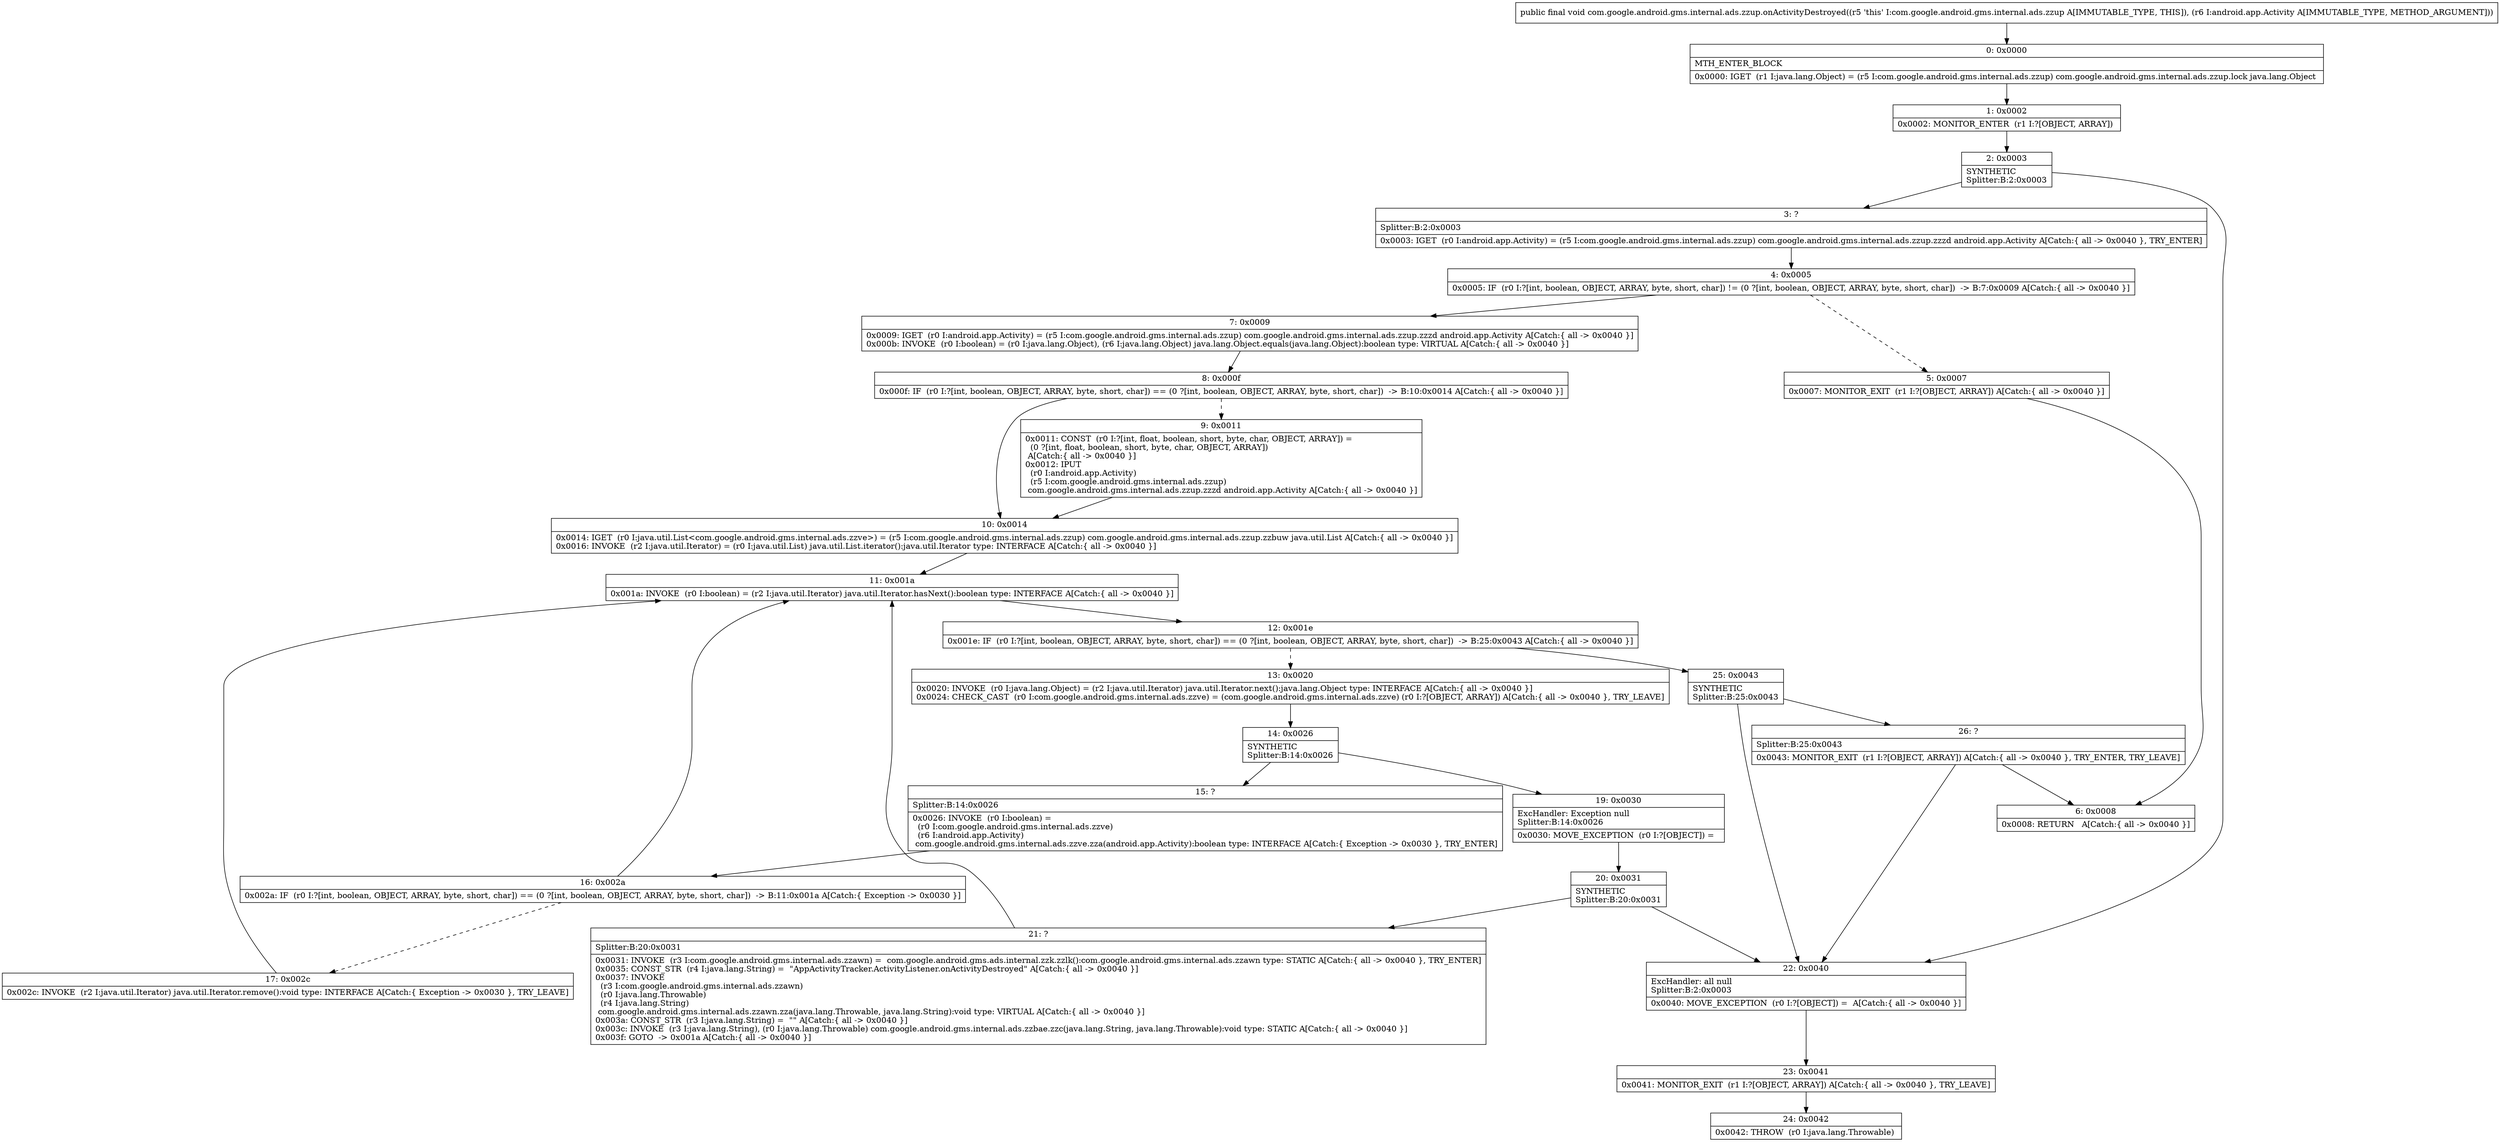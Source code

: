 digraph "CFG forcom.google.android.gms.internal.ads.zzup.onActivityDestroyed(Landroid\/app\/Activity;)V" {
Node_0 [shape=record,label="{0\:\ 0x0000|MTH_ENTER_BLOCK\l|0x0000: IGET  (r1 I:java.lang.Object) = (r5 I:com.google.android.gms.internal.ads.zzup) com.google.android.gms.internal.ads.zzup.lock java.lang.Object \l}"];
Node_1 [shape=record,label="{1\:\ 0x0002|0x0002: MONITOR_ENTER  (r1 I:?[OBJECT, ARRAY]) \l}"];
Node_2 [shape=record,label="{2\:\ 0x0003|SYNTHETIC\lSplitter:B:2:0x0003\l}"];
Node_3 [shape=record,label="{3\:\ ?|Splitter:B:2:0x0003\l|0x0003: IGET  (r0 I:android.app.Activity) = (r5 I:com.google.android.gms.internal.ads.zzup) com.google.android.gms.internal.ads.zzup.zzzd android.app.Activity A[Catch:\{ all \-\> 0x0040 \}, TRY_ENTER]\l}"];
Node_4 [shape=record,label="{4\:\ 0x0005|0x0005: IF  (r0 I:?[int, boolean, OBJECT, ARRAY, byte, short, char]) != (0 ?[int, boolean, OBJECT, ARRAY, byte, short, char])  \-\> B:7:0x0009 A[Catch:\{ all \-\> 0x0040 \}]\l}"];
Node_5 [shape=record,label="{5\:\ 0x0007|0x0007: MONITOR_EXIT  (r1 I:?[OBJECT, ARRAY]) A[Catch:\{ all \-\> 0x0040 \}]\l}"];
Node_6 [shape=record,label="{6\:\ 0x0008|0x0008: RETURN   A[Catch:\{ all \-\> 0x0040 \}]\l}"];
Node_7 [shape=record,label="{7\:\ 0x0009|0x0009: IGET  (r0 I:android.app.Activity) = (r5 I:com.google.android.gms.internal.ads.zzup) com.google.android.gms.internal.ads.zzup.zzzd android.app.Activity A[Catch:\{ all \-\> 0x0040 \}]\l0x000b: INVOKE  (r0 I:boolean) = (r0 I:java.lang.Object), (r6 I:java.lang.Object) java.lang.Object.equals(java.lang.Object):boolean type: VIRTUAL A[Catch:\{ all \-\> 0x0040 \}]\l}"];
Node_8 [shape=record,label="{8\:\ 0x000f|0x000f: IF  (r0 I:?[int, boolean, OBJECT, ARRAY, byte, short, char]) == (0 ?[int, boolean, OBJECT, ARRAY, byte, short, char])  \-\> B:10:0x0014 A[Catch:\{ all \-\> 0x0040 \}]\l}"];
Node_9 [shape=record,label="{9\:\ 0x0011|0x0011: CONST  (r0 I:?[int, float, boolean, short, byte, char, OBJECT, ARRAY]) = \l  (0 ?[int, float, boolean, short, byte, char, OBJECT, ARRAY])\l A[Catch:\{ all \-\> 0x0040 \}]\l0x0012: IPUT  \l  (r0 I:android.app.Activity)\l  (r5 I:com.google.android.gms.internal.ads.zzup)\l com.google.android.gms.internal.ads.zzup.zzzd android.app.Activity A[Catch:\{ all \-\> 0x0040 \}]\l}"];
Node_10 [shape=record,label="{10\:\ 0x0014|0x0014: IGET  (r0 I:java.util.List\<com.google.android.gms.internal.ads.zzve\>) = (r5 I:com.google.android.gms.internal.ads.zzup) com.google.android.gms.internal.ads.zzup.zzbuw java.util.List A[Catch:\{ all \-\> 0x0040 \}]\l0x0016: INVOKE  (r2 I:java.util.Iterator) = (r0 I:java.util.List) java.util.List.iterator():java.util.Iterator type: INTERFACE A[Catch:\{ all \-\> 0x0040 \}]\l}"];
Node_11 [shape=record,label="{11\:\ 0x001a|0x001a: INVOKE  (r0 I:boolean) = (r2 I:java.util.Iterator) java.util.Iterator.hasNext():boolean type: INTERFACE A[Catch:\{ all \-\> 0x0040 \}]\l}"];
Node_12 [shape=record,label="{12\:\ 0x001e|0x001e: IF  (r0 I:?[int, boolean, OBJECT, ARRAY, byte, short, char]) == (0 ?[int, boolean, OBJECT, ARRAY, byte, short, char])  \-\> B:25:0x0043 A[Catch:\{ all \-\> 0x0040 \}]\l}"];
Node_13 [shape=record,label="{13\:\ 0x0020|0x0020: INVOKE  (r0 I:java.lang.Object) = (r2 I:java.util.Iterator) java.util.Iterator.next():java.lang.Object type: INTERFACE A[Catch:\{ all \-\> 0x0040 \}]\l0x0024: CHECK_CAST  (r0 I:com.google.android.gms.internal.ads.zzve) = (com.google.android.gms.internal.ads.zzve) (r0 I:?[OBJECT, ARRAY]) A[Catch:\{ all \-\> 0x0040 \}, TRY_LEAVE]\l}"];
Node_14 [shape=record,label="{14\:\ 0x0026|SYNTHETIC\lSplitter:B:14:0x0026\l}"];
Node_15 [shape=record,label="{15\:\ ?|Splitter:B:14:0x0026\l|0x0026: INVOKE  (r0 I:boolean) = \l  (r0 I:com.google.android.gms.internal.ads.zzve)\l  (r6 I:android.app.Activity)\l com.google.android.gms.internal.ads.zzve.zza(android.app.Activity):boolean type: INTERFACE A[Catch:\{ Exception \-\> 0x0030 \}, TRY_ENTER]\l}"];
Node_16 [shape=record,label="{16\:\ 0x002a|0x002a: IF  (r0 I:?[int, boolean, OBJECT, ARRAY, byte, short, char]) == (0 ?[int, boolean, OBJECT, ARRAY, byte, short, char])  \-\> B:11:0x001a A[Catch:\{ Exception \-\> 0x0030 \}]\l}"];
Node_17 [shape=record,label="{17\:\ 0x002c|0x002c: INVOKE  (r2 I:java.util.Iterator) java.util.Iterator.remove():void type: INTERFACE A[Catch:\{ Exception \-\> 0x0030 \}, TRY_LEAVE]\l}"];
Node_19 [shape=record,label="{19\:\ 0x0030|ExcHandler: Exception null\lSplitter:B:14:0x0026\l|0x0030: MOVE_EXCEPTION  (r0 I:?[OBJECT]) =  \l}"];
Node_20 [shape=record,label="{20\:\ 0x0031|SYNTHETIC\lSplitter:B:20:0x0031\l}"];
Node_21 [shape=record,label="{21\:\ ?|Splitter:B:20:0x0031\l|0x0031: INVOKE  (r3 I:com.google.android.gms.internal.ads.zzawn) =  com.google.android.gms.ads.internal.zzk.zzlk():com.google.android.gms.internal.ads.zzawn type: STATIC A[Catch:\{ all \-\> 0x0040 \}, TRY_ENTER]\l0x0035: CONST_STR  (r4 I:java.lang.String) =  \"AppActivityTracker.ActivityListener.onActivityDestroyed\" A[Catch:\{ all \-\> 0x0040 \}]\l0x0037: INVOKE  \l  (r3 I:com.google.android.gms.internal.ads.zzawn)\l  (r0 I:java.lang.Throwable)\l  (r4 I:java.lang.String)\l com.google.android.gms.internal.ads.zzawn.zza(java.lang.Throwable, java.lang.String):void type: VIRTUAL A[Catch:\{ all \-\> 0x0040 \}]\l0x003a: CONST_STR  (r3 I:java.lang.String) =  \"\" A[Catch:\{ all \-\> 0x0040 \}]\l0x003c: INVOKE  (r3 I:java.lang.String), (r0 I:java.lang.Throwable) com.google.android.gms.internal.ads.zzbae.zzc(java.lang.String, java.lang.Throwable):void type: STATIC A[Catch:\{ all \-\> 0x0040 \}]\l0x003f: GOTO  \-\> 0x001a A[Catch:\{ all \-\> 0x0040 \}]\l}"];
Node_22 [shape=record,label="{22\:\ 0x0040|ExcHandler: all null\lSplitter:B:2:0x0003\l|0x0040: MOVE_EXCEPTION  (r0 I:?[OBJECT]) =  A[Catch:\{ all \-\> 0x0040 \}]\l}"];
Node_23 [shape=record,label="{23\:\ 0x0041|0x0041: MONITOR_EXIT  (r1 I:?[OBJECT, ARRAY]) A[Catch:\{ all \-\> 0x0040 \}, TRY_LEAVE]\l}"];
Node_24 [shape=record,label="{24\:\ 0x0042|0x0042: THROW  (r0 I:java.lang.Throwable) \l}"];
Node_25 [shape=record,label="{25\:\ 0x0043|SYNTHETIC\lSplitter:B:25:0x0043\l}"];
Node_26 [shape=record,label="{26\:\ ?|Splitter:B:25:0x0043\l|0x0043: MONITOR_EXIT  (r1 I:?[OBJECT, ARRAY]) A[Catch:\{ all \-\> 0x0040 \}, TRY_ENTER, TRY_LEAVE]\l}"];
MethodNode[shape=record,label="{public final void com.google.android.gms.internal.ads.zzup.onActivityDestroyed((r5 'this' I:com.google.android.gms.internal.ads.zzup A[IMMUTABLE_TYPE, THIS]), (r6 I:android.app.Activity A[IMMUTABLE_TYPE, METHOD_ARGUMENT])) }"];
MethodNode -> Node_0;
Node_0 -> Node_1;
Node_1 -> Node_2;
Node_2 -> Node_3;
Node_2 -> Node_22;
Node_3 -> Node_4;
Node_4 -> Node_5[style=dashed];
Node_4 -> Node_7;
Node_5 -> Node_6;
Node_7 -> Node_8;
Node_8 -> Node_9[style=dashed];
Node_8 -> Node_10;
Node_9 -> Node_10;
Node_10 -> Node_11;
Node_11 -> Node_12;
Node_12 -> Node_13[style=dashed];
Node_12 -> Node_25;
Node_13 -> Node_14;
Node_14 -> Node_15;
Node_14 -> Node_19;
Node_15 -> Node_16;
Node_16 -> Node_11;
Node_16 -> Node_17[style=dashed];
Node_17 -> Node_11;
Node_19 -> Node_20;
Node_20 -> Node_21;
Node_20 -> Node_22;
Node_21 -> Node_11;
Node_22 -> Node_23;
Node_23 -> Node_24;
Node_25 -> Node_26;
Node_25 -> Node_22;
Node_26 -> Node_22;
Node_26 -> Node_6;
}

